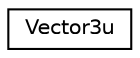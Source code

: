 digraph "Graphical Class Hierarchy"
{
 // LATEX_PDF_SIZE
  edge [fontname="Helvetica",fontsize="10",labelfontname="Helvetica",labelfontsize="10"];
  node [fontname="Helvetica",fontsize="10",shape=record];
  rankdir="LR";
  Node0 [label="Vector3u",height=0.2,width=0.4,color="black", fillcolor="white", style="filled",URL="$class_vector3u.html",tooltip="A coordinate or vector in 3D space, with unsigned integer data."];
}
